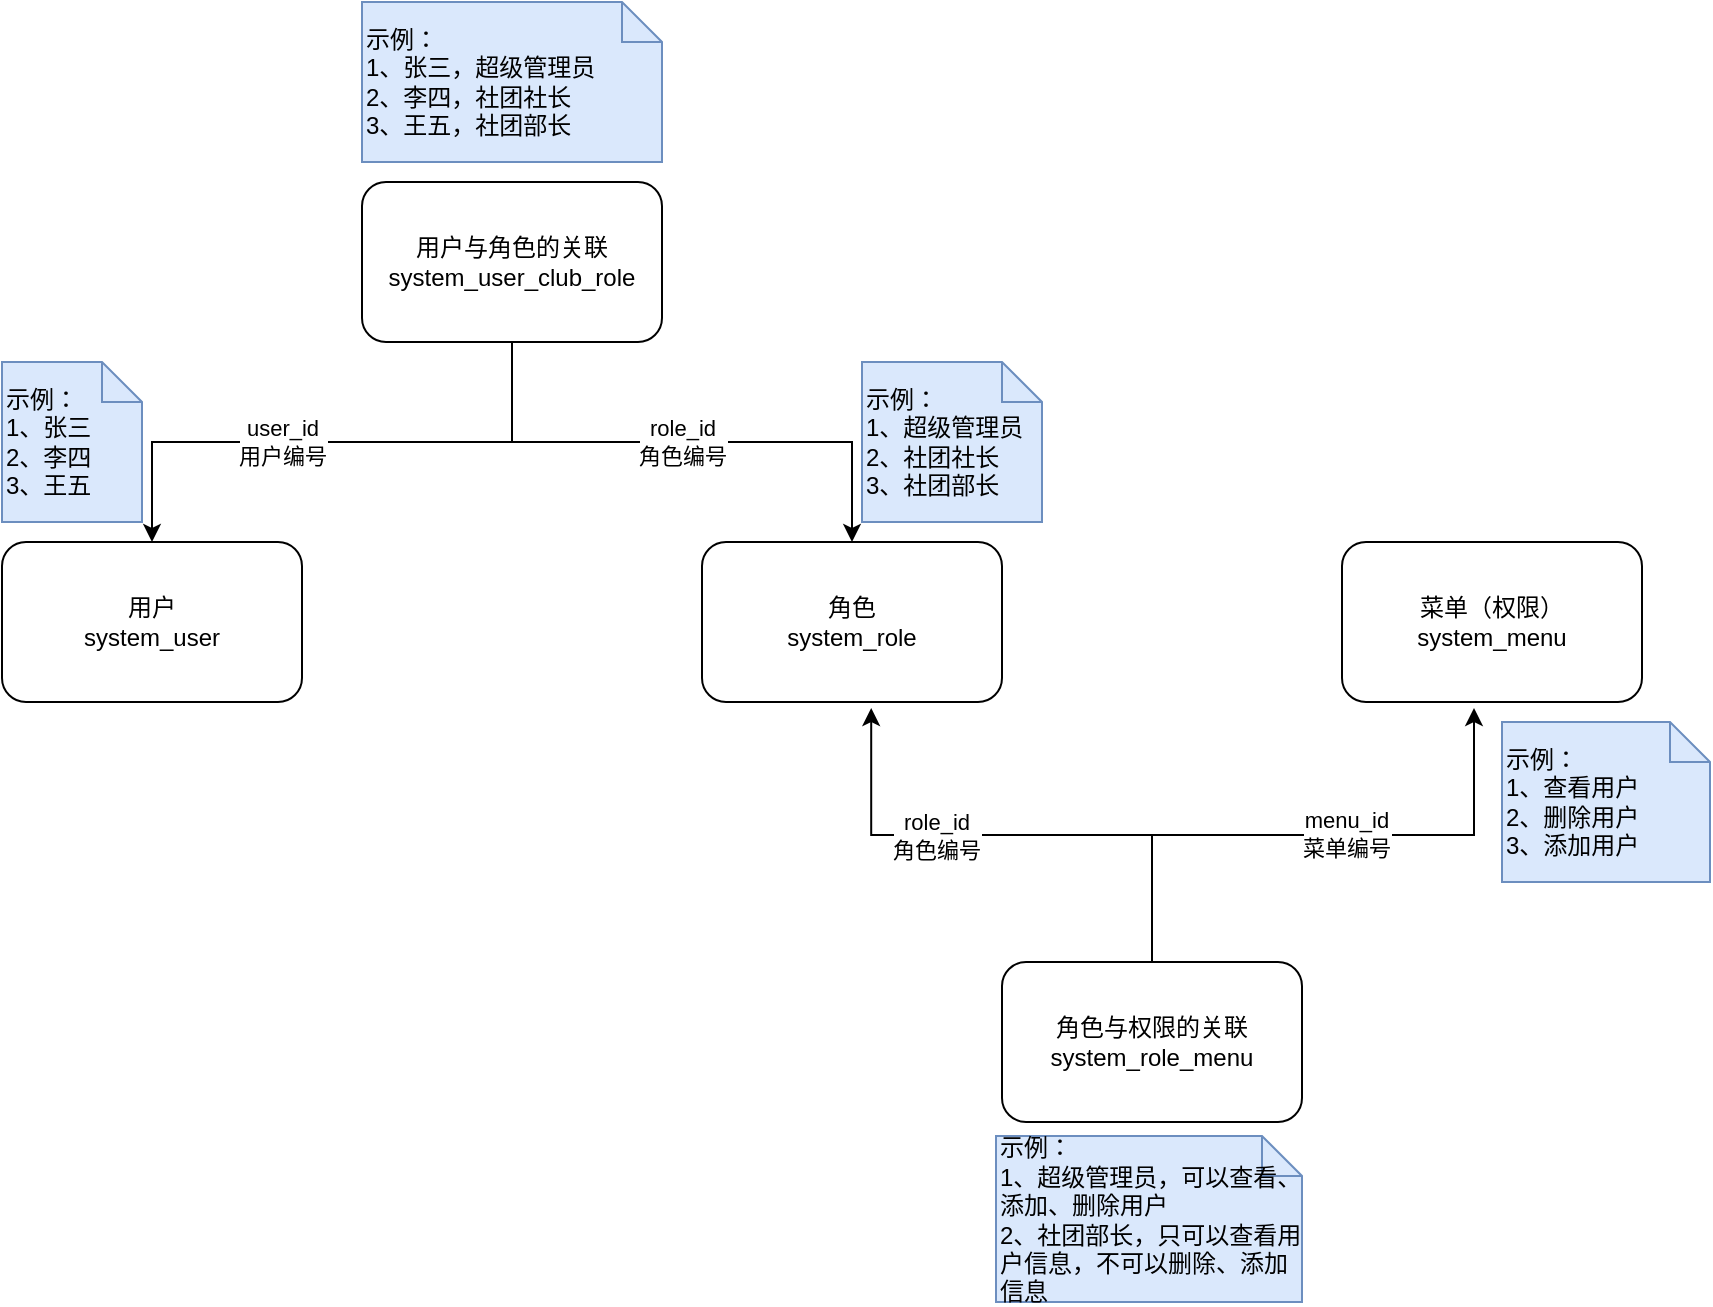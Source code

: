 <mxfile version="20.8.16" type="device"><diagram name="第 1 页" id="OmfMS0U4aaS6Fy9bQ6EX"><mxGraphModel dx="1192" dy="794" grid="0" gridSize="10" guides="0" tooltips="1" connect="1" arrows="1" fold="1" page="0" pageScale="1" pageWidth="827" pageHeight="1169" math="0" shadow="0"><root><mxCell id="0"/><mxCell id="1" parent="0"/><mxCell id="crAnEw5q_hb3do6g1sD4-6" style="edgeStyle=elbowEdgeStyle;rounded=0;orthogonalLoop=1;jettySize=auto;html=1;entryX=0.5;entryY=0;entryDx=0;entryDy=0;elbow=vertical;" parent="1" source="crAnEw5q_hb3do6g1sD4-1" target="crAnEw5q_hb3do6g1sD4-2" edge="1"><mxGeometry relative="1" as="geometry"/></mxCell><mxCell id="crAnEw5q_hb3do6g1sD4-10" value="user_id&lt;br&gt;用户编号" style="edgeLabel;html=1;align=center;verticalAlign=middle;resizable=0;points=[];" parent="crAnEw5q_hb3do6g1sD4-6" vertex="1" connectable="0"><mxGeometry x="0.179" relative="1" as="geometry"><mxPoint as="offset"/></mxGeometry></mxCell><mxCell id="crAnEw5q_hb3do6g1sD4-7" value="role_id&lt;br&gt;角色编号" style="edgeStyle=elbowEdgeStyle;rounded=0;orthogonalLoop=1;jettySize=auto;elbow=vertical;html=1;entryX=0.5;entryY=0;entryDx=0;entryDy=0;" parent="1" source="crAnEw5q_hb3do6g1sD4-1" target="crAnEw5q_hb3do6g1sD4-3" edge="1"><mxGeometry relative="1" as="geometry"/></mxCell><mxCell id="crAnEw5q_hb3do6g1sD4-1" value="用户与角色的关联&lt;br&gt;system_user_club_role" style="rounded=1;whiteSpace=wrap;html=1;" parent="1" vertex="1"><mxGeometry x="280" y="140" width="150" height="80" as="geometry"/></mxCell><mxCell id="crAnEw5q_hb3do6g1sD4-2" value="用户&lt;br&gt;system_user" style="rounded=1;whiteSpace=wrap;html=1;" parent="1" vertex="1"><mxGeometry x="100" y="320" width="150" height="80" as="geometry"/></mxCell><mxCell id="crAnEw5q_hb3do6g1sD4-3" value="角色&lt;br&gt;system_role" style="rounded=1;whiteSpace=wrap;html=1;" parent="1" vertex="1"><mxGeometry x="450" y="320" width="150" height="80" as="geometry"/></mxCell><mxCell id="crAnEw5q_hb3do6g1sD4-8" style="edgeStyle=elbowEdgeStyle;rounded=0;orthogonalLoop=1;jettySize=auto;elbow=vertical;html=1;entryX=0.564;entryY=1.038;entryDx=0;entryDy=0;entryPerimeter=0;" parent="1" source="crAnEw5q_hb3do6g1sD4-4" target="crAnEw5q_hb3do6g1sD4-3" edge="1"><mxGeometry relative="1" as="geometry"/></mxCell><mxCell id="crAnEw5q_hb3do6g1sD4-11" value="role_id&lt;br&gt;角色编号" style="edgeLabel;html=1;align=center;verticalAlign=middle;resizable=0;points=[];" parent="crAnEw5q_hb3do6g1sD4-8" vertex="1" connectable="0"><mxGeometry x="0.287" relative="1" as="geometry"><mxPoint as="offset"/></mxGeometry></mxCell><mxCell id="crAnEw5q_hb3do6g1sD4-9" style="edgeStyle=elbowEdgeStyle;rounded=0;orthogonalLoop=1;jettySize=auto;elbow=vertical;html=1;entryX=0.44;entryY=1.038;entryDx=0;entryDy=0;entryPerimeter=0;" parent="1" source="crAnEw5q_hb3do6g1sD4-4" target="crAnEw5q_hb3do6g1sD4-5" edge="1"><mxGeometry relative="1" as="geometry"/></mxCell><mxCell id="crAnEw5q_hb3do6g1sD4-12" value="menu_id&lt;br&gt;菜单编号" style="edgeLabel;html=1;align=center;verticalAlign=middle;resizable=0;points=[];" parent="crAnEw5q_hb3do6g1sD4-9" vertex="1" connectable="0"><mxGeometry x="0.111" y="1" relative="1" as="geometry"><mxPoint as="offset"/></mxGeometry></mxCell><mxCell id="crAnEw5q_hb3do6g1sD4-4" value="角色与权限的关联&lt;br&gt;system_role_menu" style="rounded=1;whiteSpace=wrap;html=1;" parent="1" vertex="1"><mxGeometry x="600" y="530" width="150" height="80" as="geometry"/></mxCell><mxCell id="crAnEw5q_hb3do6g1sD4-5" value="菜单（权限）&lt;br&gt;system_menu" style="rounded=1;whiteSpace=wrap;html=1;" parent="1" vertex="1"><mxGeometry x="770" y="320" width="150" height="80" as="geometry"/></mxCell><mxCell id="crAnEw5q_hb3do6g1sD4-15" value="示例：&lt;br&gt;1、张三，超级管理员&lt;br&gt;2、李四，社团社长&lt;br&gt;3、王五，社团部长" style="shape=note;size=20;whiteSpace=wrap;html=1;align=left;fillColor=#dae8fc;strokeColor=#6c8ebf;" parent="1" vertex="1"><mxGeometry x="280" y="50" width="150" height="80" as="geometry"/></mxCell><mxCell id="crAnEw5q_hb3do6g1sD4-16" value="示例：&lt;br&gt;1、张三&lt;br&gt;2、李四&lt;br&gt;3、王五" style="shape=note;size=20;whiteSpace=wrap;html=1;align=left;fillColor=#dae8fc;strokeColor=#6c8ebf;" parent="1" vertex="1"><mxGeometry x="100" y="230" width="70" height="80" as="geometry"/></mxCell><mxCell id="crAnEw5q_hb3do6g1sD4-17" value="示例：&lt;br&gt;1、超级管理员&lt;br&gt;2、社团社长&lt;br&gt;3、社团部长" style="shape=note;size=20;whiteSpace=wrap;html=1;align=left;fillColor=#dae8fc;strokeColor=#6c8ebf;" parent="1" vertex="1"><mxGeometry x="530" y="230" width="90" height="80" as="geometry"/></mxCell><mxCell id="crAnEw5q_hb3do6g1sD4-18" value="示例：&lt;br&gt;1、超级管理员，可以查看、添加、删除用户&lt;br&gt;2、社团部长，只可以查看用户信息，不可以删除、添加信息" style="shape=note;size=20;whiteSpace=wrap;html=1;align=left;fillColor=#dae8fc;strokeColor=#6c8ebf;" parent="1" vertex="1"><mxGeometry x="597" y="617" width="153" height="83" as="geometry"/></mxCell><mxCell id="crAnEw5q_hb3do6g1sD4-19" value="示例：&lt;br&gt;1、查看用户&lt;br&gt;2、删除用户&lt;br&gt;3、添加用户" style="shape=note;size=20;whiteSpace=wrap;html=1;align=left;fillColor=#dae8fc;strokeColor=#6c8ebf;" parent="1" vertex="1"><mxGeometry x="850" y="410" width="104" height="80" as="geometry"/></mxCell></root></mxGraphModel></diagram></mxfile>